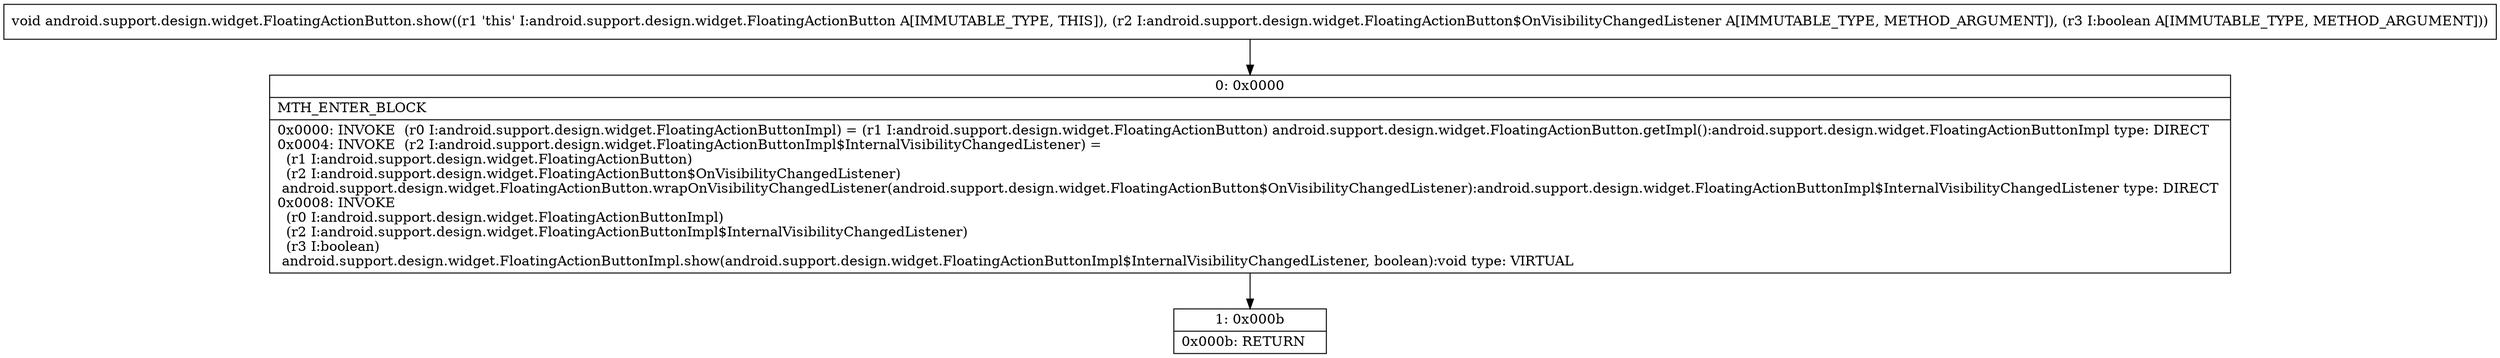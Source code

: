 digraph "CFG forandroid.support.design.widget.FloatingActionButton.show(Landroid\/support\/design\/widget\/FloatingActionButton$OnVisibilityChangedListener;Z)V" {
Node_0 [shape=record,label="{0\:\ 0x0000|MTH_ENTER_BLOCK\l|0x0000: INVOKE  (r0 I:android.support.design.widget.FloatingActionButtonImpl) = (r1 I:android.support.design.widget.FloatingActionButton) android.support.design.widget.FloatingActionButton.getImpl():android.support.design.widget.FloatingActionButtonImpl type: DIRECT \l0x0004: INVOKE  (r2 I:android.support.design.widget.FloatingActionButtonImpl$InternalVisibilityChangedListener) = \l  (r1 I:android.support.design.widget.FloatingActionButton)\l  (r2 I:android.support.design.widget.FloatingActionButton$OnVisibilityChangedListener)\l android.support.design.widget.FloatingActionButton.wrapOnVisibilityChangedListener(android.support.design.widget.FloatingActionButton$OnVisibilityChangedListener):android.support.design.widget.FloatingActionButtonImpl$InternalVisibilityChangedListener type: DIRECT \l0x0008: INVOKE  \l  (r0 I:android.support.design.widget.FloatingActionButtonImpl)\l  (r2 I:android.support.design.widget.FloatingActionButtonImpl$InternalVisibilityChangedListener)\l  (r3 I:boolean)\l android.support.design.widget.FloatingActionButtonImpl.show(android.support.design.widget.FloatingActionButtonImpl$InternalVisibilityChangedListener, boolean):void type: VIRTUAL \l}"];
Node_1 [shape=record,label="{1\:\ 0x000b|0x000b: RETURN   \l}"];
MethodNode[shape=record,label="{void android.support.design.widget.FloatingActionButton.show((r1 'this' I:android.support.design.widget.FloatingActionButton A[IMMUTABLE_TYPE, THIS]), (r2 I:android.support.design.widget.FloatingActionButton$OnVisibilityChangedListener A[IMMUTABLE_TYPE, METHOD_ARGUMENT]), (r3 I:boolean A[IMMUTABLE_TYPE, METHOD_ARGUMENT])) }"];
MethodNode -> Node_0;
Node_0 -> Node_1;
}

